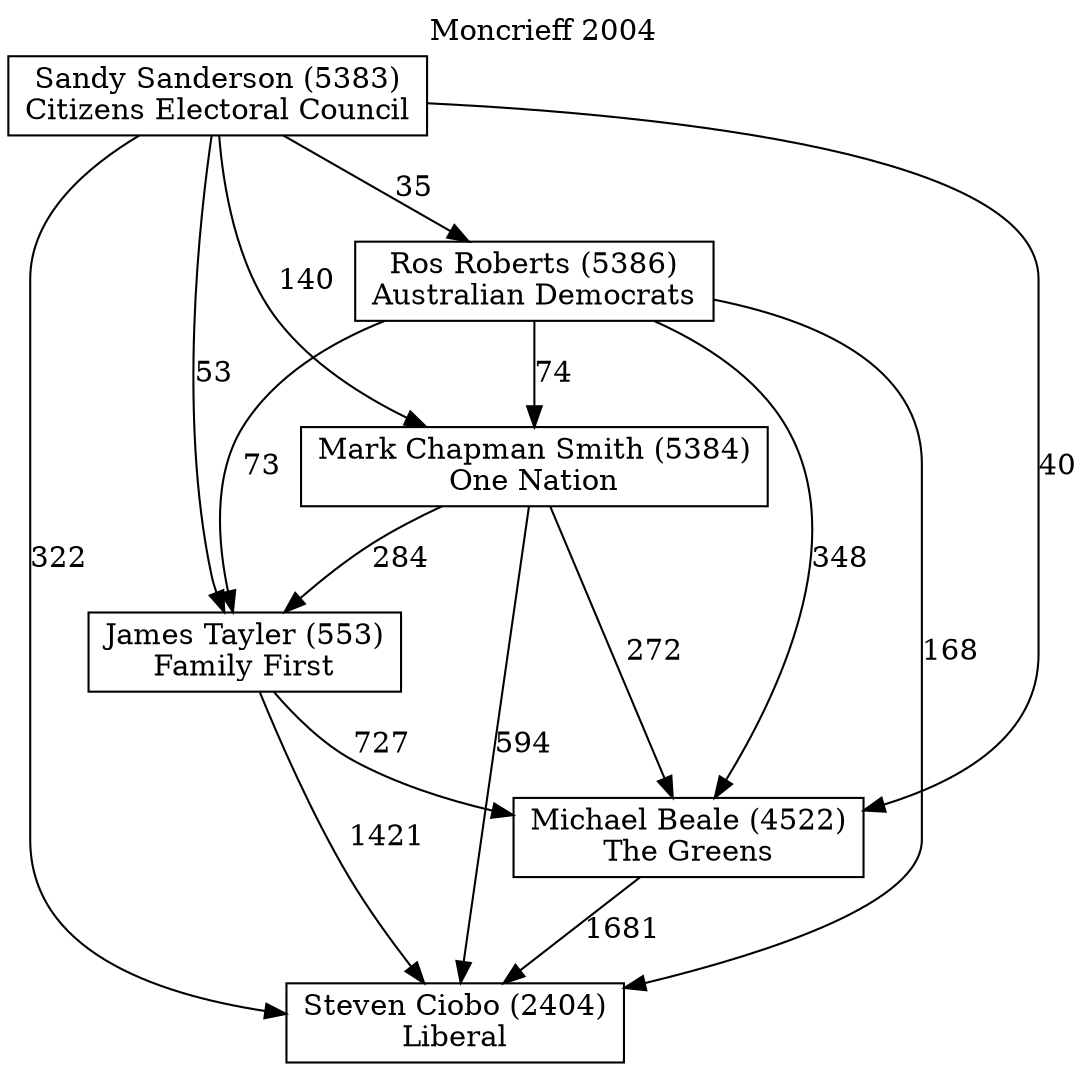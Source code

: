 // House preference flow
digraph "Steven Ciobo (2404)_Moncrieff_2004" {
	graph [label="Moncrieff 2004" labelloc=t mclimit=10]
	node [shape=box]
	"Steven Ciobo (2404)" [label="Steven Ciobo (2404)
Liberal"]
	"Michael Beale (4522)" [label="Michael Beale (4522)
The Greens"]
	"James Tayler (553)" [label="James Tayler (553)
Family First"]
	"Mark Chapman Smith (5384)" [label="Mark Chapman Smith (5384)
One Nation"]
	"Ros Roberts (5386)" [label="Ros Roberts (5386)
Australian Democrats"]
	"Sandy Sanderson (5383)" [label="Sandy Sanderson (5383)
Citizens Electoral Council"]
	"Michael Beale (4522)" -> "Steven Ciobo (2404)" [label=1681]
	"James Tayler (553)" -> "Michael Beale (4522)" [label=727]
	"Mark Chapman Smith (5384)" -> "James Tayler (553)" [label=284]
	"Ros Roberts (5386)" -> "Mark Chapman Smith (5384)" [label=74]
	"Sandy Sanderson (5383)" -> "Ros Roberts (5386)" [label=35]
	"James Tayler (553)" -> "Steven Ciobo (2404)" [label=1421]
	"Mark Chapman Smith (5384)" -> "Steven Ciobo (2404)" [label=594]
	"Ros Roberts (5386)" -> "Steven Ciobo (2404)" [label=168]
	"Sandy Sanderson (5383)" -> "Steven Ciobo (2404)" [label=322]
	"Sandy Sanderson (5383)" -> "Mark Chapman Smith (5384)" [label=140]
	"Ros Roberts (5386)" -> "James Tayler (553)" [label=73]
	"Sandy Sanderson (5383)" -> "James Tayler (553)" [label=53]
	"Mark Chapman Smith (5384)" -> "Michael Beale (4522)" [label=272]
	"Ros Roberts (5386)" -> "Michael Beale (4522)" [label=348]
	"Sandy Sanderson (5383)" -> "Michael Beale (4522)" [label=40]
}

